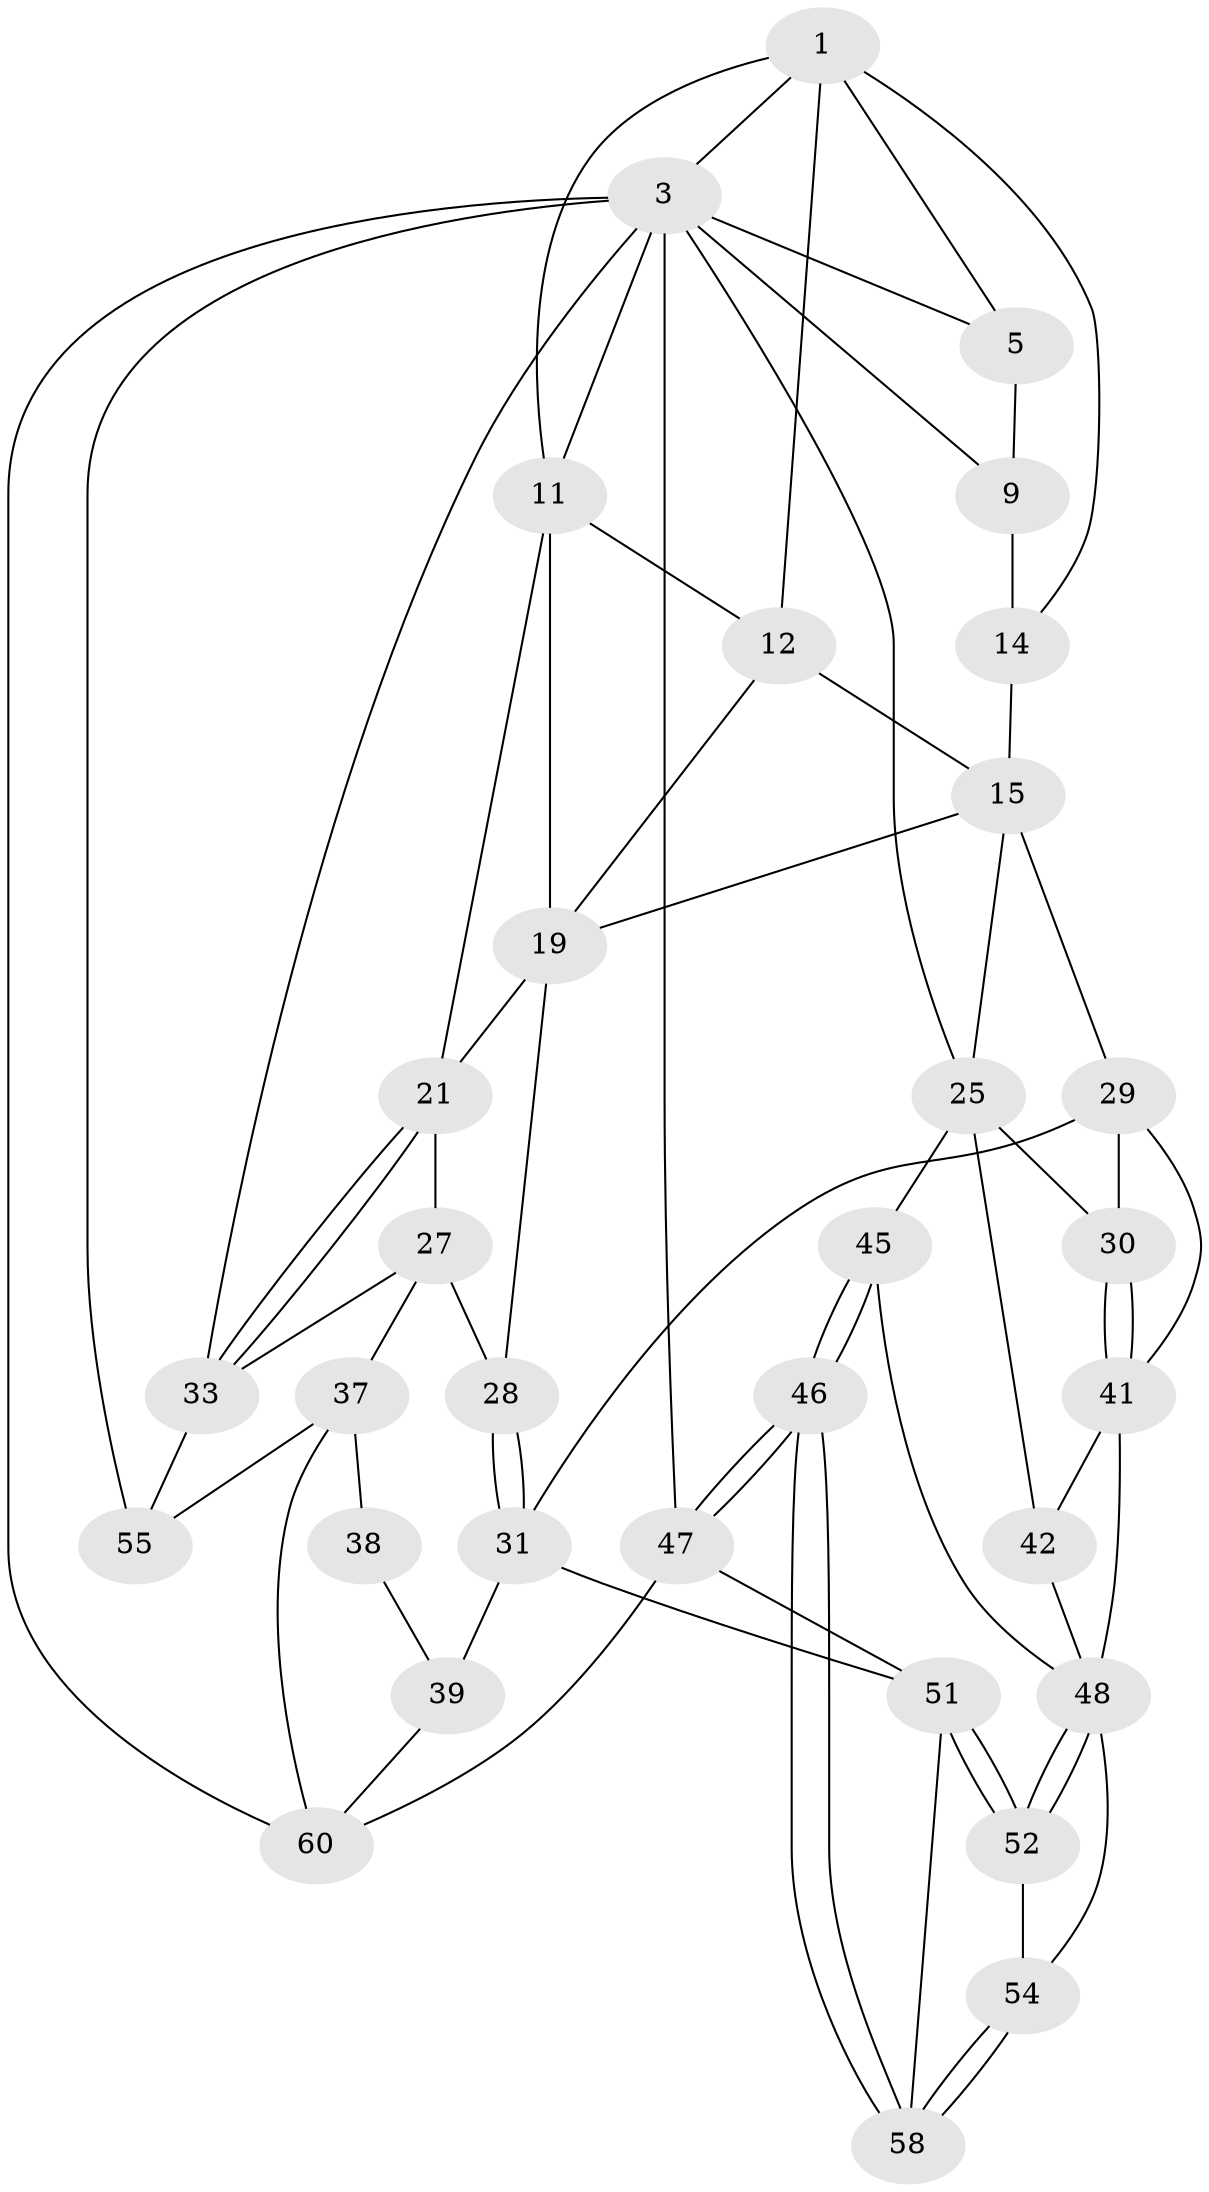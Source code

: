 // original degree distribution, {3: 0.03125, 4: 0.234375, 6: 0.203125, 5: 0.53125}
// Generated by graph-tools (version 1.1) at 2025/17/03/09/25 04:17:06]
// undirected, 32 vertices, 71 edges
graph export_dot {
graph [start="1"]
  node [color=gray90,style=filled];
  1 [pos="+0.3709794675237863+0",super="+2+6"];
  3 [pos="+1+0",super="+35+4"];
  5 [pos="+0.11388187826050347+0",super="+8"];
  9 [pos="+0+0.14215947074564528"];
  11 [pos="+0.4853039759724832+0.06958824823252337",super="+17"];
  12 [pos="+0.4784558914309568+0.10485149625003559",super="+13"];
  14 [pos="+0.04284109500782235+0.13956448257617635"];
  15 [pos="+0.24750366622435382+0.24053399180283588",super="+16+24"];
  19 [pos="+0.7027696821058765+0.23996734079668267",super="+20"];
  21 [pos="+1+0.0667633235591369",super="+22"];
  25 [pos="+0.10600077746411365+0.39651878138087315",super="+26"];
  27 [pos="+0.7648610007169351+0.4633952067116329",super="+34"];
  28 [pos="+0.6089795304909223+0.4899128411907079"];
  29 [pos="+0.3432843481759249+0.5092414778746275",super="+32"];
  30 [pos="+0.22330349785329548+0.5242128601246911"];
  31 [pos="+0.5372683563403755+0.6638494465812261",super="+40"];
  33 [pos="+1+0.6189471801199092",super="+36"];
  37 [pos="+0.820340667017036+0.7332757730930011",super="+56"];
  38 [pos="+0.6718668602333391+0.7603547354469181"];
  39 [pos="+0.5796869049007646+0.7207927449726125",super="+57"];
  41 [pos="+0.20419165573824444+0.6149927073371415",super="+44"];
  42 [pos="+0.16543971331746787+0.6549051876882261"];
  45 [pos="+0+0.8414785529223997"];
  46 [pos="+0+1"];
  47 [pos="+0+1",super="+63"];
  48 [pos="+0.310492239803793+0.7294862663088943",super="+49"];
  51 [pos="+0.34094435071089785+0.8574309805973408",super="+62"];
  52 [pos="+0.30438953241602096+0.8323734921541618"];
  54 [pos="+0.2441333134519234+0.83682148761253"];
  55 [pos="+0.8835852441950366+0.8987739672324281"];
  58 [pos="+0.14689842586878818+0.9394935956200375"];
  60 [pos="+0.6496412789288734+1",super="+61"];
  1 -- 3;
  1 -- 11;
  1 -- 12;
  1 -- 14;
  1 -- 5;
  3 -- 11;
  3 -- 55;
  3 -- 60;
  3 -- 47 [weight=2];
  3 -- 33;
  3 -- 5;
  3 -- 9;
  3 -- 25;
  5 -- 9;
  9 -- 14;
  11 -- 12;
  11 -- 19;
  11 -- 21;
  12 -- 15;
  12 -- 19;
  14 -- 15;
  15 -- 25;
  15 -- 29;
  15 -- 19;
  19 -- 21;
  19 -- 28;
  21 -- 33;
  21 -- 33;
  21 -- 27;
  25 -- 30;
  25 -- 42;
  25 -- 45;
  27 -- 28;
  27 -- 33;
  27 -- 37;
  28 -- 31;
  28 -- 31;
  29 -- 30;
  29 -- 31;
  29 -- 41;
  30 -- 41;
  30 -- 41;
  31 -- 51;
  31 -- 39 [weight=2];
  33 -- 55;
  37 -- 38 [weight=2];
  37 -- 60;
  37 -- 55;
  38 -- 39;
  39 -- 60;
  41 -- 42;
  41 -- 48;
  42 -- 48;
  45 -- 46;
  45 -- 46;
  45 -- 48;
  46 -- 47;
  46 -- 47;
  46 -- 58;
  46 -- 58;
  47 -- 51;
  47 -- 60;
  48 -- 52;
  48 -- 52;
  48 -- 54;
  51 -- 52;
  51 -- 52;
  51 -- 58;
  52 -- 54;
  54 -- 58;
  54 -- 58;
}
